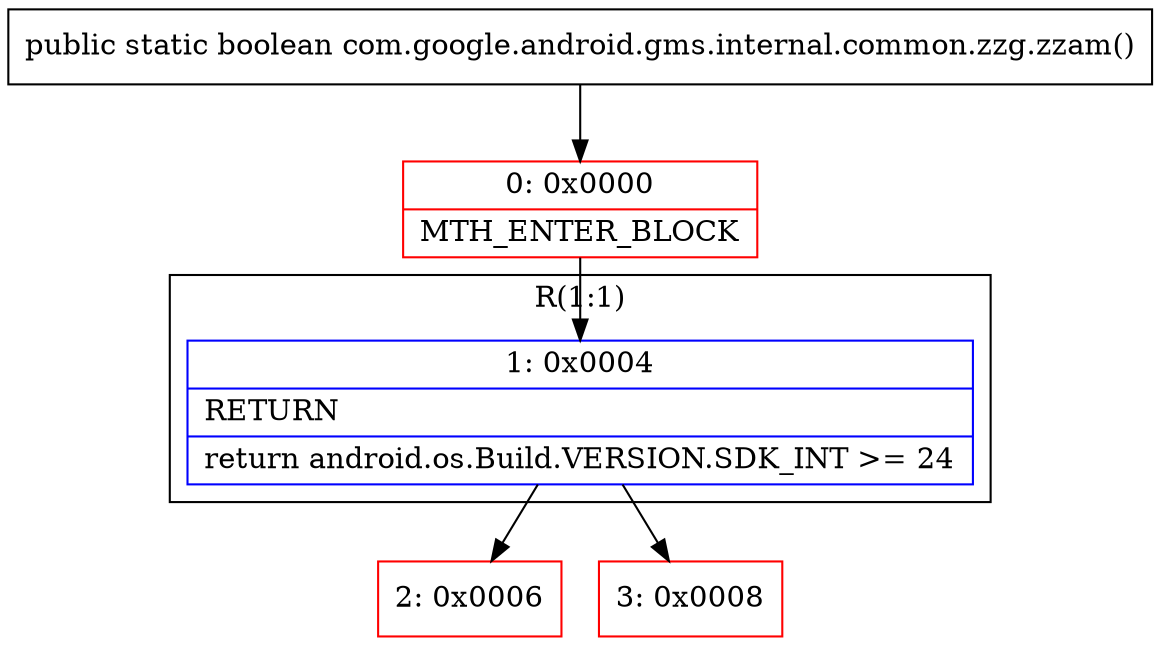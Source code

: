 digraph "CFG forcom.google.android.gms.internal.common.zzg.zzam()Z" {
subgraph cluster_Region_1411778919 {
label = "R(1:1)";
node [shape=record,color=blue];
Node_1 [shape=record,label="{1\:\ 0x0004|RETURN\l|return android.os.Build.VERSION.SDK_INT \>= 24\l}"];
}
Node_0 [shape=record,color=red,label="{0\:\ 0x0000|MTH_ENTER_BLOCK\l}"];
Node_2 [shape=record,color=red,label="{2\:\ 0x0006}"];
Node_3 [shape=record,color=red,label="{3\:\ 0x0008}"];
MethodNode[shape=record,label="{public static boolean com.google.android.gms.internal.common.zzg.zzam() }"];
MethodNode -> Node_0;
Node_1 -> Node_2;
Node_1 -> Node_3;
Node_0 -> Node_1;
}

